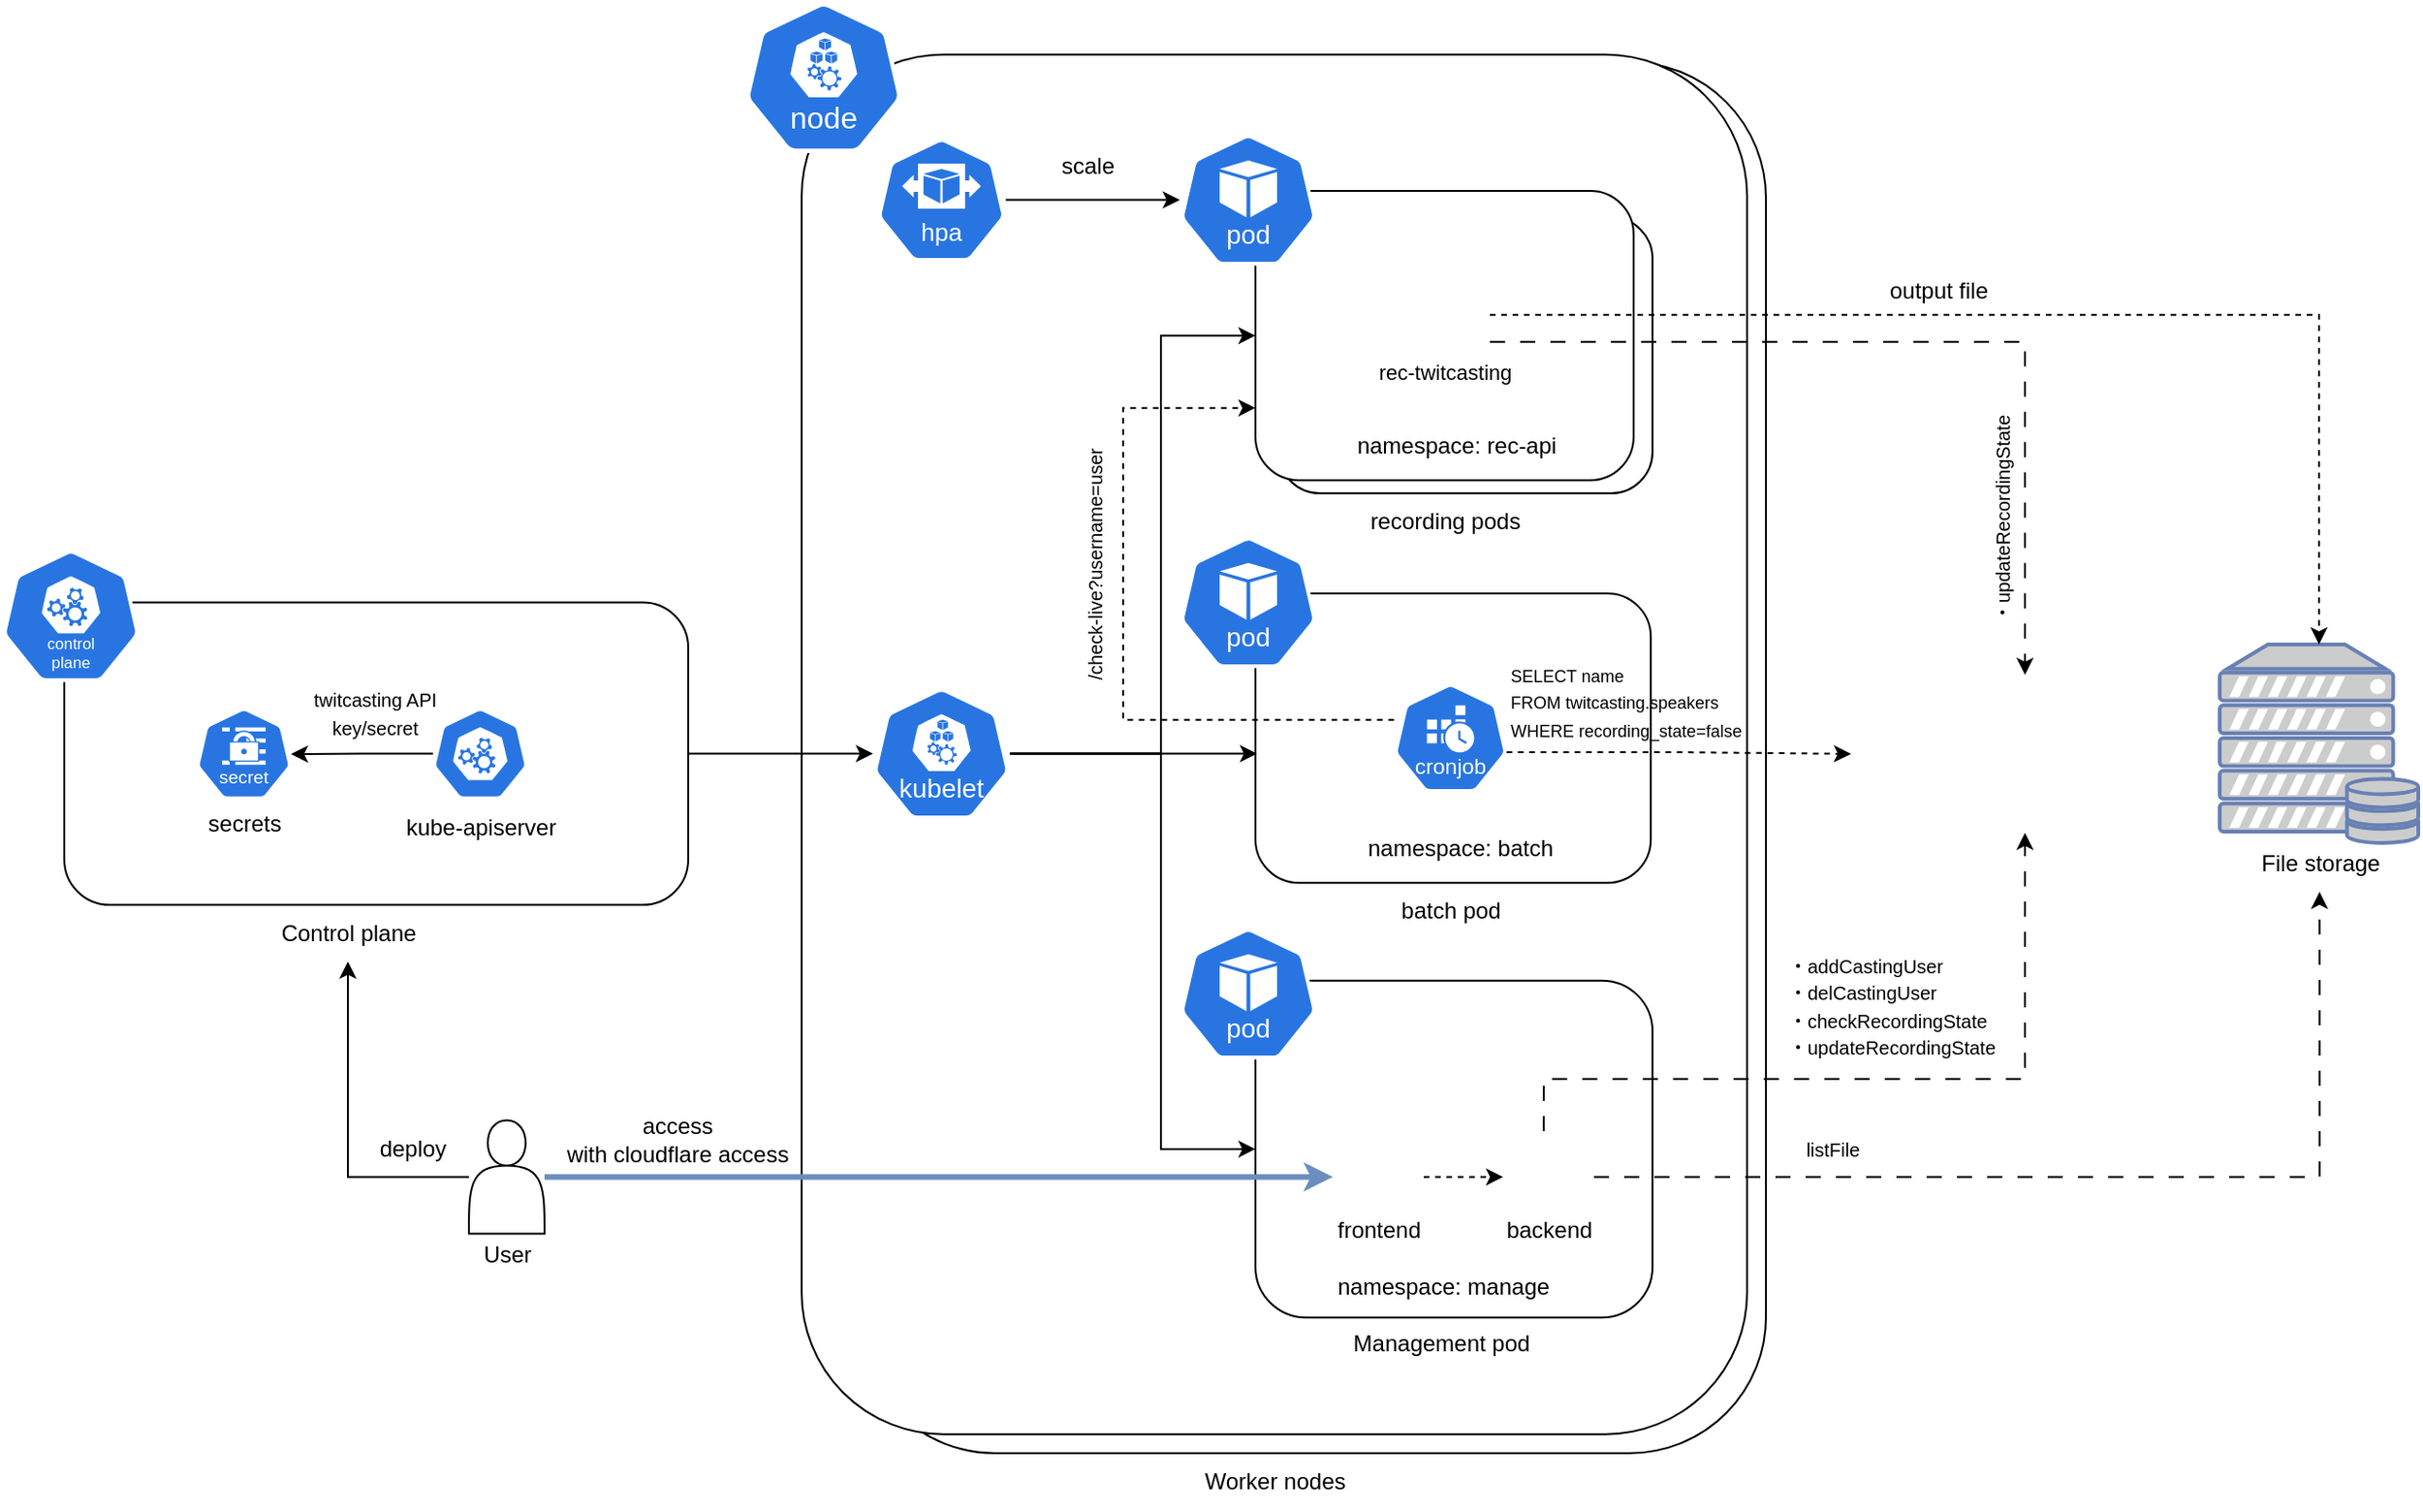 <mxfile version="26.0.5">
  <diagram name="ページ1" id="Ap2iEM6SN3KxYLHmplYN">
    <mxGraphModel dx="656" dy="1025" grid="1" gridSize="10" guides="1" tooltips="1" connect="1" arrows="1" fold="1" page="1" pageScale="1" pageWidth="827" pageHeight="1169" math="0" shadow="0">
      <root>
        <mxCell id="0" />
        <mxCell id="1" parent="0" />
        <mxCell id="17p_4jpaIdI8gEVZot0U-2" value="" style="rounded=1;whiteSpace=wrap;html=1;" vertex="1" parent="1">
          <mxGeometry x="250" y="337.76" width="330" height="160" as="geometry" />
        </mxCell>
        <mxCell id="17p_4jpaIdI8gEVZot0U-63" style="edgeStyle=orthogonalEdgeStyle;rounded=0;orthogonalLoop=1;jettySize=auto;html=1;entryX=0.998;entryY=0.505;entryDx=0;entryDy=0;entryPerimeter=0;" edge="1" parent="1" source="17p_4jpaIdI8gEVZot0U-1" target="17p_4jpaIdI8gEVZot0U-66">
          <mxGeometry relative="1" as="geometry">
            <mxPoint x="260" y="417.76" as="targetPoint" />
          </mxGeometry>
        </mxCell>
        <mxCell id="17p_4jpaIdI8gEVZot0U-1" value="" style="aspect=fixed;sketch=0;html=1;dashed=0;whitespace=wrap;verticalLabelPosition=bottom;verticalAlign=top;fillColor=#2875E2;strokeColor=#ffffff;points=[[0.005,0.63,0],[0.1,0.2,0],[0.9,0.2,0],[0.5,0,0],[0.995,0.63,0],[0.72,0.99,0],[0.5,1,0],[0.28,0.99,0]];shape=mxgraph.kubernetes.icon2;prIcon=control_plane" vertex="1" parent="1">
          <mxGeometry x="445" y="393.76" width="50" height="48" as="geometry" />
        </mxCell>
        <mxCell id="17p_4jpaIdI8gEVZot0U-3" value="Control plane" style="text;html=1;align=center;verticalAlign=middle;resizable=0;points=[];autosize=1;strokeColor=none;fillColor=none;" vertex="1" parent="1">
          <mxGeometry x="355" y="497.76" width="90" height="30" as="geometry" />
        </mxCell>
        <mxCell id="17p_4jpaIdI8gEVZot0U-4" value="" style="aspect=fixed;sketch=0;html=1;dashed=0;whitespace=wrap;verticalLabelPosition=bottom;verticalAlign=top;fillColor=#2875E2;strokeColor=#ffffff;points=[[0.005,0.63,0],[0.1,0.2,0],[0.9,0.2,0],[0.5,0,0],[0.995,0.63,0],[0.72,0.99,0],[0.5,1,0],[0.28,0.99,0]];shape=mxgraph.kubernetes.icon2;kubernetesLabel=1;prIcon=control_plane" vertex="1" parent="1">
          <mxGeometry x="217.08" y="309.92" width="72.92" height="70" as="geometry" />
        </mxCell>
        <mxCell id="17p_4jpaIdI8gEVZot0U-5" value="kube-apiserver" style="text;html=1;align=center;verticalAlign=middle;resizable=0;points=[];autosize=1;strokeColor=none;fillColor=none;" vertex="1" parent="1">
          <mxGeometry x="420" y="441.76" width="100" height="30" as="geometry" />
        </mxCell>
        <mxCell id="17p_4jpaIdI8gEVZot0U-15" value="" style="group" vertex="1" connectable="0" parent="1">
          <mxGeometry x="840" y="47.843" width="539" height="740" as="geometry" />
        </mxCell>
        <mxCell id="17p_4jpaIdI8gEVZot0U-13" value="" style="group" vertex="1" connectable="0" parent="17p_4jpaIdI8gEVZot0U-15">
          <mxGeometry width="539" height="740" as="geometry" />
        </mxCell>
        <mxCell id="17p_4jpaIdI8gEVZot0U-10" value="" style="rounded=1;whiteSpace=wrap;html=1;" vertex="1" parent="17p_4jpaIdI8gEVZot0U-13">
          <mxGeometry x="-170" y="4" width="480" height="736" as="geometry" />
        </mxCell>
        <mxCell id="17p_4jpaIdI8gEVZot0U-7" value="" style="rounded=1;whiteSpace=wrap;html=1;" vertex="1" parent="17p_4jpaIdI8gEVZot0U-13">
          <mxGeometry x="-200" width="500" height="730" as="geometry" />
        </mxCell>
        <mxCell id="17p_4jpaIdI8gEVZot0U-25" value="recording pods" style="text;html=1;align=center;verticalAlign=middle;resizable=0;points=[];autosize=1;strokeColor=none;fillColor=none;" vertex="1" parent="17p_4jpaIdI8gEVZot0U-13">
          <mxGeometry x="90" y="232.16" width="100" height="30" as="geometry" />
        </mxCell>
        <mxCell id="17p_4jpaIdI8gEVZot0U-49" value="" style="rounded=1;whiteSpace=wrap;html=1;" vertex="1" parent="17p_4jpaIdI8gEVZot0U-13">
          <mxGeometry x="40" y="490" width="210" height="178.23" as="geometry" />
        </mxCell>
        <mxCell id="17p_4jpaIdI8gEVZot0U-32" value="" style="aspect=fixed;sketch=0;html=1;dashed=0;whitespace=wrap;verticalLabelPosition=bottom;verticalAlign=top;fillColor=#2875E2;strokeColor=#ffffff;points=[[0.005,0.63,0],[0.1,0.2,0],[0.9,0.2,0],[0.5,0,0],[0.995,0.63,0],[0.72,0.99,0],[0.5,1,0],[0.28,0.99,0]];shape=mxgraph.kubernetes.icon2;kubernetesLabel=1;prIcon=pod" vertex="1" parent="17p_4jpaIdI8gEVZot0U-13">
          <mxGeometry y="462.155" width="72.5" height="69.6" as="geometry" />
        </mxCell>
        <mxCell id="17p_4jpaIdI8gEVZot0U-53" value="Management pod" style="text;html=1;align=center;verticalAlign=middle;resizable=0;points=[];autosize=1;strokeColor=none;fillColor=none;" vertex="1" parent="17p_4jpaIdI8gEVZot0U-13">
          <mxGeometry x="77.75" y="666.927" width="120" height="30" as="geometry" />
        </mxCell>
        <mxCell id="17p_4jpaIdI8gEVZot0U-114" style="edgeStyle=orthogonalEdgeStyle;rounded=0;orthogonalLoop=1;jettySize=auto;html=1;dashed=1;" edge="1" parent="17p_4jpaIdI8gEVZot0U-13" source="17p_4jpaIdI8gEVZot0U-56" target="17p_4jpaIdI8gEVZot0U-71">
          <mxGeometry relative="1" as="geometry" />
        </mxCell>
        <mxCell id="17p_4jpaIdI8gEVZot0U-56" value="" style="shape=image;html=1;verticalAlign=top;verticalLabelPosition=bottom;labelBackgroundColor=#ffffff;imageAspect=0;aspect=fixed;image=https://cdn0.iconfinder.com/data/icons/social-media-2104/24/social_media_social_media_logo_docker-128.png" vertex="1" parent="17p_4jpaIdI8gEVZot0U-13">
          <mxGeometry x="81" y="569.859" width="48" height="48" as="geometry" />
        </mxCell>
        <mxCell id="17p_4jpaIdI8gEVZot0U-68" value="namespace: manage" style="text;html=1;align=center;verticalAlign=middle;resizable=0;points=[];autosize=1;strokeColor=none;fillColor=none;" vertex="1" parent="17p_4jpaIdI8gEVZot0U-13">
          <mxGeometry x="68.87" y="636.927" width="140" height="30" as="geometry" />
        </mxCell>
        <mxCell id="17p_4jpaIdI8gEVZot0U-70" value="frontend" style="text;html=1;align=center;verticalAlign=middle;resizable=0;points=[];autosize=1;strokeColor=none;fillColor=none;" vertex="1" parent="17p_4jpaIdI8gEVZot0U-13">
          <mxGeometry x="70" y="606.927" width="70" height="30" as="geometry" />
        </mxCell>
        <mxCell id="17p_4jpaIdI8gEVZot0U-71" value="" style="shape=image;html=1;verticalAlign=top;verticalLabelPosition=bottom;labelBackgroundColor=#ffffff;imageAspect=0;aspect=fixed;image=https://cdn0.iconfinder.com/data/icons/social-media-2104/24/social_media_social_media_logo_docker-128.png" vertex="1" parent="17p_4jpaIdI8gEVZot0U-13">
          <mxGeometry x="171" y="569.859" width="48" height="48" as="geometry" />
        </mxCell>
        <mxCell id="17p_4jpaIdI8gEVZot0U-72" value="backend" style="text;html=1;align=center;verticalAlign=middle;resizable=0;points=[];autosize=1;strokeColor=none;fillColor=none;" vertex="1" parent="17p_4jpaIdI8gEVZot0U-13">
          <mxGeometry x="160" y="606.927" width="70" height="30" as="geometry" />
        </mxCell>
        <mxCell id="17p_4jpaIdI8gEVZot0U-84" value="" style="group" vertex="1" connectable="0" parent="17p_4jpaIdI8gEVZot0U-13">
          <mxGeometry x="40" y="285.1" width="304.095" height="183.14" as="geometry" />
        </mxCell>
        <mxCell id="17p_4jpaIdI8gEVZot0U-86" value="" style="rounded=1;whiteSpace=wrap;html=1;" vertex="1" parent="17p_4jpaIdI8gEVZot0U-84">
          <mxGeometry width="209.091" height="153.141" as="geometry" />
        </mxCell>
        <mxCell id="17p_4jpaIdI8gEVZot0U-88" value="namespace: batch" style="text;html=1;align=center;verticalAlign=middle;resizable=0;points=[];autosize=1;strokeColor=none;fillColor=none;" vertex="1" parent="17p_4jpaIdI8gEVZot0U-84">
          <mxGeometry x="48.227" y="119.998" width="120" height="30" as="geometry" />
        </mxCell>
        <mxCell id="17p_4jpaIdI8gEVZot0U-82" value="" style="aspect=fixed;sketch=0;html=1;dashed=0;whitespace=wrap;verticalLabelPosition=bottom;verticalAlign=top;fillColor=#2875E2;strokeColor=#ffffff;points=[[0.005,0.63,0],[0.1,0.2,0],[0.9,0.2,0],[0.5,0,0],[0.995,0.63,0],[0.72,0.99,0],[0.5,1,0],[0.28,0.99,0]];shape=mxgraph.kubernetes.icon2;kubernetesLabel=1;prIcon=cronjob" vertex="1" parent="17p_4jpaIdI8gEVZot0U-84">
          <mxGeometry x="73.276" y="47.851" width="59.831" height="57.431" as="geometry" />
        </mxCell>
        <mxCell id="17p_4jpaIdI8gEVZot0U-97" value="batch pod" style="text;html=1;align=center;verticalAlign=middle;resizable=0;points=[];autosize=1;strokeColor=none;fillColor=none;" vertex="1" parent="17p_4jpaIdI8gEVZot0U-84">
          <mxGeometry x="62.727" y="153.139" width="80" height="30" as="geometry" />
        </mxCell>
        <mxCell id="17p_4jpaIdI8gEVZot0U-104" value="&lt;font style=&quot;font-size: 9px;&quot;&gt;SELECT name&amp;nbsp;&lt;/font&gt;&lt;div&gt;&lt;font style=&quot;font-size: 9px;&quot;&gt;&lt;font style=&quot;background-color: transparent; color: light-dark(rgb(0, 0, 0), rgb(255, 255, 255));&quot;&gt;FROM twitcasting.&lt;/font&gt;&lt;font style=&quot;background-color: transparent; color: light-dark(rgb(0, 0, 0), rgb(255, 255, 255));&quot;&gt;speakers&amp;nbsp;&lt;/font&gt;&lt;/font&gt;&lt;/div&gt;&lt;div&gt;&lt;font style=&quot;background-color: transparent; color: light-dark(rgb(0, 0, 0), rgb(255, 255, 255)); font-size: 9px;&quot;&gt;WHERE recording_state=false&lt;/font&gt;&lt;/div&gt;" style="text;html=1;align=left;verticalAlign=middle;resizable=0;points=[];autosize=1;strokeColor=none;fillColor=none;" vertex="1" parent="17p_4jpaIdI8gEVZot0U-84">
          <mxGeometry x="133.105" y="27.057" width="150" height="60" as="geometry" />
        </mxCell>
        <mxCell id="17p_4jpaIdI8gEVZot0U-90" value="" style="aspect=fixed;sketch=0;html=1;dashed=0;whitespace=wrap;verticalLabelPosition=bottom;verticalAlign=top;fillColor=#2875E2;strokeColor=#ffffff;points=[[0.005,0.63,0],[0.1,0.2,0],[0.9,0.2,0],[0.5,0,0],[0.995,0.63,0],[0.72,0.99,0],[0.5,1,0],[0.28,0.99,0]];shape=mxgraph.kubernetes.icon2;kubernetesLabel=1;prIcon=pod" vertex="1" parent="17p_4jpaIdI8gEVZot0U-13">
          <mxGeometry y="255.095" width="72.5" height="69.6" as="geometry" />
        </mxCell>
        <mxCell id="17p_4jpaIdI8gEVZot0U-23" value="" style="rounded=1;whiteSpace=wrap;html=1;" vertex="1" parent="17p_4jpaIdI8gEVZot0U-13">
          <mxGeometry x="52.25" y="86.081" width="197.75" height="146.08" as="geometry" />
        </mxCell>
        <mxCell id="17p_4jpaIdI8gEVZot0U-17" value="" style="rounded=1;whiteSpace=wrap;html=1;" vertex="1" parent="17p_4jpaIdI8gEVZot0U-13">
          <mxGeometry x="40" y="72.161" width="200" height="153.137" as="geometry" />
        </mxCell>
        <mxCell id="17p_4jpaIdI8gEVZot0U-19" value="" style="shape=image;html=1;verticalAlign=top;verticalLabelPosition=bottom;labelBackgroundColor=#ffffff;imageAspect=0;aspect=fixed;image=https://cdn0.iconfinder.com/data/icons/social-media-2104/24/social_media_social_media_logo_docker-128.png" vertex="1" parent="17p_4jpaIdI8gEVZot0U-13">
          <mxGeometry x="116" y="113.789" width="48" height="48" as="geometry" />
        </mxCell>
        <mxCell id="17p_4jpaIdI8gEVZot0U-31" value="namespace: rec-api" style="text;html=1;align=center;verticalAlign=middle;resizable=0;points=[];autosize=1;strokeColor=none;fillColor=none;" vertex="1" parent="17p_4jpaIdI8gEVZot0U-13">
          <mxGeometry x="81.13" y="192.157" width="130" height="30" as="geometry" />
        </mxCell>
        <mxCell id="17p_4jpaIdI8gEVZot0U-69" value="&lt;span class=&quot;AppHeader-context-item-label&quot; style=&quot;box-sizing: border-box; display: inline-block; overflow: hidden; text-overflow: ellipsis; text-wrap-mode: nowrap;&quot;&gt;&lt;font style=&quot;color: rgb(0, 0, 0); font-size: 11px;&quot;&gt;rec-twitcasting&lt;/font&gt;&lt;/span&gt;" style="text;html=1;align=center;verticalAlign=middle;resizable=0;points=[];autosize=1;strokeColor=none;fillColor=none;" vertex="1" parent="17p_4jpaIdI8gEVZot0U-13">
          <mxGeometry x="95" y="153.667" width="90" height="30" as="geometry" />
        </mxCell>
        <mxCell id="17p_4jpaIdI8gEVZot0U-14" value="" style="aspect=fixed;sketch=0;html=1;dashed=0;whitespace=wrap;verticalLabelPosition=bottom;verticalAlign=top;fillColor=#2875E2;strokeColor=#ffffff;points=[[0.005,0.63,0],[0.1,0.2,0],[0.9,0.2,0],[0.5,0,0],[0.995,0.63,0],[0.72,0.99,0],[0.5,1,0],[0.28,0.99,0]];shape=mxgraph.kubernetes.icon2;kubernetesLabel=1;prIcon=pod" vertex="1" parent="17p_4jpaIdI8gEVZot0U-13">
          <mxGeometry y="42.155" width="72.5" height="69.6" as="geometry" />
        </mxCell>
        <mxCell id="17p_4jpaIdI8gEVZot0U-92" style="edgeStyle=orthogonalEdgeStyle;rounded=0;orthogonalLoop=1;jettySize=auto;html=1;dashed=1;entryX=0;entryY=0.75;entryDx=0;entryDy=0;" edge="1" parent="17p_4jpaIdI8gEVZot0U-13" source="17p_4jpaIdI8gEVZot0U-82" target="17p_4jpaIdI8gEVZot0U-17">
          <mxGeometry relative="1" as="geometry">
            <mxPoint x="40" y="132.157" as="targetPoint" />
            <Array as="points">
              <mxPoint x="-30" y="352" />
              <mxPoint x="-30" y="187" />
            </Array>
          </mxGeometry>
        </mxCell>
        <mxCell id="17p_4jpaIdI8gEVZot0U-61" value="&lt;font style=&quot;font-size: 10px;&quot;&gt;listFile&lt;/font&gt;" style="text;html=1;align=center;verticalAlign=middle;resizable=0;points=[];autosize=1;strokeColor=none;fillColor=none;" vertex="1" parent="17p_4jpaIdI8gEVZot0U-13">
          <mxGeometry x="320" y="564.117" width="50" height="30" as="geometry" />
        </mxCell>
        <mxCell id="17p_4jpaIdI8gEVZot0U-94" value="&lt;font style=&quot;font-size: 10px;&quot;&gt;・addCastingUser&lt;/font&gt;&lt;div&gt;&lt;span style=&quot;font-size: 10px;&quot;&gt;・delCastingUser&lt;br&gt;&lt;/span&gt;&lt;div&gt;&lt;font style=&quot;font-size: 10px;&quot;&gt;・checkRecordingState&lt;/font&gt;&lt;/div&gt;&lt;div&gt;&lt;font style=&quot;font-size: 10px;&quot;&gt;・updateRecordingState&lt;/font&gt;&lt;/div&gt;&lt;/div&gt;" style="text;html=1;align=left;verticalAlign=middle;resizable=0;points=[];autosize=1;strokeColor=none;fillColor=none;rotation=0;" vertex="1" parent="17p_4jpaIdI8gEVZot0U-13">
          <mxGeometry x="320" y="468.237" width="130" height="70" as="geometry" />
        </mxCell>
        <mxCell id="17p_4jpaIdI8gEVZot0U-9" value="" style="aspect=fixed;sketch=0;html=1;dashed=0;whitespace=wrap;verticalLabelPosition=bottom;verticalAlign=top;fillColor=#2875E2;strokeColor=#ffffff;points=[[0.005,0.63,0],[0.1,0.2,0],[0.9,0.2,0],[0.5,0,0],[0.995,0.63,0],[0.72,0.99,0],[0.5,1,0],[0.28,0.99,0]];shape=mxgraph.kubernetes.icon2;kubernetesLabel=1;prIcon=node" vertex="1" parent="17p_4jpaIdI8gEVZot0U-13">
          <mxGeometry x="-230" y="-27.843" width="83.33" height="80" as="geometry" />
        </mxCell>
        <mxCell id="17p_4jpaIdI8gEVZot0U-116" value="" style="aspect=fixed;sketch=0;html=1;dashed=0;whitespace=wrap;verticalLabelPosition=bottom;verticalAlign=top;fillColor=#2875E2;strokeColor=#ffffff;points=[[0.005,0.63,0],[0.1,0.2,0],[0.9,0.2,0],[0.5,0,0],[0.995,0.63,0],[0.72,0.99,0],[0.5,1,0],[0.28,0.99,0]];shape=mxgraph.kubernetes.icon2;kubernetesLabel=1;prIcon=hpa" vertex="1" parent="17p_4jpaIdI8gEVZot0U-13">
          <mxGeometry x="-160" y="44.357" width="67.92" height="65.2" as="geometry" />
        </mxCell>
        <mxCell id="17p_4jpaIdI8gEVZot0U-117" style="edgeStyle=orthogonalEdgeStyle;rounded=0;orthogonalLoop=1;jettySize=auto;html=1;" edge="1" parent="17p_4jpaIdI8gEVZot0U-13" source="17p_4jpaIdI8gEVZot0U-116" target="17p_4jpaIdI8gEVZot0U-14">
          <mxGeometry relative="1" as="geometry" />
        </mxCell>
        <mxCell id="17p_4jpaIdI8gEVZot0U-106" value="&lt;div&gt;&lt;font style=&quot;font-size: 10px;&quot;&gt;・updateRecordingState&lt;/font&gt;&lt;/div&gt;" style="text;html=1;align=left;verticalAlign=middle;resizable=0;points=[];autosize=1;strokeColor=none;fillColor=none;rotation=-90;" vertex="1" parent="17p_4jpaIdI8gEVZot0U-13">
          <mxGeometry x="370" y="222.157" width="130" height="30" as="geometry" />
        </mxCell>
        <mxCell id="17p_4jpaIdI8gEVZot0U-102" value="" style="shape=image;verticalLabelPosition=bottom;labelBackgroundColor=default;verticalAlign=top;aspect=fixed;imageAspect=0;image=https://go-tech.blog/wp-content/uploads/2024/03/image-3-1024x465.png;" vertex="1" parent="17p_4jpaIdI8gEVZot0U-13">
          <mxGeometry x="355" y="328.227" width="184" height="83.55" as="geometry" />
        </mxCell>
        <mxCell id="17p_4jpaIdI8gEVZot0U-103" style="edgeStyle=orthogonalEdgeStyle;rounded=0;orthogonalLoop=1;jettySize=auto;html=1;dashed=1;exitX=0.995;exitY=0.63;exitDx=0;exitDy=0;exitPerimeter=0;" edge="1" parent="17p_4jpaIdI8gEVZot0U-13" source="17p_4jpaIdI8gEVZot0U-82" target="17p_4jpaIdI8gEVZot0U-102">
          <mxGeometry relative="1" as="geometry" />
        </mxCell>
        <mxCell id="17p_4jpaIdI8gEVZot0U-105" style="edgeStyle=orthogonalEdgeStyle;rounded=0;orthogonalLoop=1;jettySize=auto;html=1;entryX=0.5;entryY=0;entryDx=0;entryDy=0;dashed=1;dashPattern=8 8;" edge="1" parent="17p_4jpaIdI8gEVZot0U-13" source="17p_4jpaIdI8gEVZot0U-19" target="17p_4jpaIdI8gEVZot0U-102">
          <mxGeometry relative="1" as="geometry">
            <Array as="points">
              <mxPoint x="447" y="152" />
            </Array>
          </mxGeometry>
        </mxCell>
        <mxCell id="17p_4jpaIdI8gEVZot0U-81" style="edgeStyle=orthogonalEdgeStyle;rounded=0;orthogonalLoop=1;jettySize=auto;html=1;entryX=0.5;entryY=1;entryDx=0;entryDy=0;dashed=1;dashPattern=8 8;exitX=0.447;exitY=-0.004;exitDx=0;exitDy=0;exitPerimeter=0;" edge="1" parent="17p_4jpaIdI8gEVZot0U-13" source="17p_4jpaIdI8gEVZot0U-71" target="17p_4jpaIdI8gEVZot0U-102">
          <mxGeometry relative="1" as="geometry">
            <Array as="points">
              <mxPoint x="193" y="542" />
              <mxPoint x="447" y="542" />
            </Array>
          </mxGeometry>
        </mxCell>
        <mxCell id="17p_4jpaIdI8gEVZot0U-29" value="" style="group" vertex="1" connectable="0" parent="1">
          <mxGeometry x="1390" y="360" width="105" height="130.5" as="geometry" />
        </mxCell>
        <mxCell id="17p_4jpaIdI8gEVZot0U-26" value="" style="fontColor=#0066CC;verticalAlign=top;verticalLabelPosition=bottom;labelPosition=center;align=center;html=1;outlineConnect=0;fillColor=#CCCCCC;strokeColor=#6881B3;gradientColor=none;gradientDirection=north;strokeWidth=2;shape=mxgraph.networks.server_storage;" vertex="1" parent="17p_4jpaIdI8gEVZot0U-29">
          <mxGeometry width="105" height="105" as="geometry" />
        </mxCell>
        <mxCell id="17p_4jpaIdI8gEVZot0U-28" value="File storage" style="text;html=1;align=center;verticalAlign=middle;resizable=0;points=[];autosize=1;strokeColor=none;fillColor=none;" vertex="1" parent="17p_4jpaIdI8gEVZot0U-29">
          <mxGeometry x="7.5" y="100.5" width="90" height="30" as="geometry" />
        </mxCell>
        <mxCell id="17p_4jpaIdI8gEVZot0U-50" style="edgeStyle=orthogonalEdgeStyle;rounded=0;orthogonalLoop=1;jettySize=auto;html=1;exitX=1;exitY=0.5;exitDx=0;exitDy=0;" edge="1" parent="1" source="17p_4jpaIdI8gEVZot0U-2" target="17p_4jpaIdI8gEVZot0U-11">
          <mxGeometry relative="1" as="geometry">
            <mxPoint x="580" y="420" as="sourcePoint" />
          </mxGeometry>
        </mxCell>
        <mxCell id="17p_4jpaIdI8gEVZot0U-27" style="edgeStyle=orthogonalEdgeStyle;rounded=0;orthogonalLoop=1;jettySize=auto;html=1;dashed=1;" edge="1" parent="1" source="17p_4jpaIdI8gEVZot0U-19" target="17p_4jpaIdI8gEVZot0U-26">
          <mxGeometry relative="1" as="geometry">
            <Array as="points" />
          </mxGeometry>
        </mxCell>
        <mxCell id="17p_4jpaIdI8gEVZot0U-8" value="Worker nodes" style="text;html=1;align=center;verticalAlign=middle;resizable=0;points=[];autosize=1;strokeColor=none;fillColor=none;" vertex="1" parent="1">
          <mxGeometry x="840" y="787.839" width="100" height="30" as="geometry" />
        </mxCell>
        <mxCell id="17p_4jpaIdI8gEVZot0U-55" style="edgeStyle=orthogonalEdgeStyle;rounded=0;orthogonalLoop=1;jettySize=auto;html=1;entryX=0.503;entryY=1.012;entryDx=0;entryDy=0;entryPerimeter=0;dashed=1;dashPattern=8 8;exitX=1;exitY=0.5;exitDx=0;exitDy=0;" edge="1" parent="1" source="17p_4jpaIdI8gEVZot0U-71" target="17p_4jpaIdI8gEVZot0U-28">
          <mxGeometry relative="1" as="geometry" />
        </mxCell>
        <mxCell id="17p_4jpaIdI8gEVZot0U-66" value="" style="aspect=fixed;sketch=0;html=1;dashed=0;whitespace=wrap;verticalLabelPosition=bottom;verticalAlign=top;fillColor=#2875E2;strokeColor=#ffffff;points=[[0.005,0.63,0],[0.1,0.2,0],[0.9,0.2,0],[0.5,0,0],[0.995,0.63,0],[0.72,0.99,0],[0.5,1,0],[0.28,0.99,0]];shape=mxgraph.kubernetes.icon2;kubernetesLabel=1;prIcon=secret" vertex="1" parent="1">
          <mxGeometry x="320" y="393.76" width="50" height="48" as="geometry" />
        </mxCell>
        <mxCell id="17p_4jpaIdI8gEVZot0U-67" value="&lt;div&gt;secrets&lt;/div&gt;" style="text;html=1;align=center;verticalAlign=middle;resizable=0;points=[];autosize=1;strokeColor=none;fillColor=none;" vertex="1" parent="1">
          <mxGeometry x="315" y="440.42" width="60" height="30" as="geometry" />
        </mxCell>
        <mxCell id="17p_4jpaIdI8gEVZot0U-79" style="edgeStyle=orthogonalEdgeStyle;rounded=0;orthogonalLoop=1;jettySize=auto;html=1;fillColor=#dae8fc;strokeColor=#6c8ebf;strokeWidth=3;" edge="1" parent="1" source="17p_4jpaIdI8gEVZot0U-78" target="17p_4jpaIdI8gEVZot0U-56">
          <mxGeometry relative="1" as="geometry" />
        </mxCell>
        <mxCell id="17p_4jpaIdI8gEVZot0U-109" style="edgeStyle=orthogonalEdgeStyle;rounded=0;orthogonalLoop=1;jettySize=auto;html=1;" edge="1" parent="1" source="17p_4jpaIdI8gEVZot0U-78" target="17p_4jpaIdI8gEVZot0U-3">
          <mxGeometry relative="1" as="geometry" />
        </mxCell>
        <mxCell id="17p_4jpaIdI8gEVZot0U-78" value="" style="shape=actor;whiteSpace=wrap;html=1;" vertex="1" parent="1">
          <mxGeometry x="464" y="611.7" width="40" height="60" as="geometry" />
        </mxCell>
        <mxCell id="17p_4jpaIdI8gEVZot0U-80" value="User" style="text;html=1;align=center;verticalAlign=middle;resizable=0;points=[];autosize=1;strokeColor=none;fillColor=none;" vertex="1" parent="1">
          <mxGeometry x="459" y="668" width="50" height="30" as="geometry" />
        </mxCell>
        <mxCell id="17p_4jpaIdI8gEVZot0U-107" value="output file" style="text;html=1;align=center;verticalAlign=middle;resizable=0;points=[];autosize=1;strokeColor=none;fillColor=none;" vertex="1" parent="1">
          <mxGeometry x="1201" y="158" width="80" height="30" as="geometry" />
        </mxCell>
        <mxCell id="17p_4jpaIdI8gEVZot0U-110" value="deploy" style="text;html=1;align=center;verticalAlign=middle;resizable=0;points=[];autosize=1;strokeColor=none;fillColor=none;" vertex="1" parent="1">
          <mxGeometry x="404" y="611.7" width="60" height="30" as="geometry" />
        </mxCell>
        <mxCell id="17p_4jpaIdI8gEVZot0U-111" value="access&lt;div&gt;with cloudflare access&lt;/div&gt;" style="text;html=1;align=center;verticalAlign=middle;resizable=0;points=[];autosize=1;strokeColor=none;fillColor=none;" vertex="1" parent="1">
          <mxGeometry x="504" y="601.7" width="140" height="40" as="geometry" />
        </mxCell>
        <mxCell id="17p_4jpaIdI8gEVZot0U-95" value="&lt;font style=&quot;font-size: 10px;&quot;&gt;/check-live?username=user&lt;/font&gt;" style="text;html=1;align=center;verticalAlign=middle;resizable=0;points=[];autosize=1;strokeColor=none;fillColor=none;rotation=-90;" vertex="1" parent="1">
          <mxGeometry x="720.005" y="302.939" width="150" height="30" as="geometry" />
        </mxCell>
        <mxCell id="17p_4jpaIdI8gEVZot0U-113" value="&lt;font style=&quot;font-size: 10px;&quot;&gt;twitcasting API&lt;/font&gt;&lt;div&gt;&lt;font style=&quot;font-size: 10px;&quot;&gt;key/secret&lt;/font&gt;&lt;/div&gt;" style="text;html=1;align=center;verticalAlign=middle;resizable=0;points=[];autosize=1;strokeColor=none;fillColor=none;" vertex="1" parent="1">
          <mxGeometry x="369" y="375.99" width="90" height="40" as="geometry" />
        </mxCell>
        <mxCell id="17p_4jpaIdI8gEVZot0U-118" value="scale" style="text;html=1;align=center;verticalAlign=middle;resizable=0;points=[];autosize=1;strokeColor=none;fillColor=none;" vertex="1" parent="1">
          <mxGeometry x="765.83" y="92.2" width="50" height="30" as="geometry" />
        </mxCell>
        <mxCell id="17p_4jpaIdI8gEVZot0U-11" value="" style="aspect=fixed;sketch=0;html=1;dashed=0;whitespace=wrap;verticalLabelPosition=bottom;verticalAlign=top;fillColor=#2875E2;strokeColor=#ffffff;points=[[0.005,0.63,0],[0.1,0.2,0],[0.9,0.2,0],[0.5,0,0],[0.995,0.63,0],[0.72,0.99,0],[0.5,1,0],[0.28,0.99,0]];shape=mxgraph.kubernetes.icon2;kubernetesLabel=1;prIcon=kubelet" vertex="1" parent="1">
          <mxGeometry x="677.71" y="382.96" width="72.5" height="69.6" as="geometry" />
        </mxCell>
        <mxCell id="17p_4jpaIdI8gEVZot0U-59" style="edgeStyle=orthogonalEdgeStyle;rounded=0;orthogonalLoop=1;jettySize=auto;html=1;entryX=0;entryY=0.5;entryDx=0;entryDy=0;" edge="1" parent="1" source="17p_4jpaIdI8gEVZot0U-11" target="17p_4jpaIdI8gEVZot0U-17">
          <mxGeometry relative="1" as="geometry">
            <Array as="points">
              <mxPoint x="830" y="418" />
              <mxPoint x="830" y="197" />
            </Array>
          </mxGeometry>
        </mxCell>
        <mxCell id="17p_4jpaIdI8gEVZot0U-93" style="edgeStyle=orthogonalEdgeStyle;rounded=0;orthogonalLoop=1;jettySize=auto;html=1;entryX=0.004;entryY=0.554;entryDx=0;entryDy=0;entryPerimeter=0;" edge="1" parent="1" source="17p_4jpaIdI8gEVZot0U-11" target="17p_4jpaIdI8gEVZot0U-86">
          <mxGeometry relative="1" as="geometry" />
        </mxCell>
        <mxCell id="17p_4jpaIdI8gEVZot0U-108" style="edgeStyle=orthogonalEdgeStyle;rounded=0;orthogonalLoop=1;jettySize=auto;html=1;entryX=0;entryY=0.5;entryDx=0;entryDy=0;" edge="1" parent="1" source="17p_4jpaIdI8gEVZot0U-11" target="17p_4jpaIdI8gEVZot0U-49">
          <mxGeometry relative="1" as="geometry">
            <Array as="points">
              <mxPoint x="830" y="418" />
              <mxPoint x="830" y="627" />
            </Array>
          </mxGeometry>
        </mxCell>
      </root>
    </mxGraphModel>
  </diagram>
</mxfile>
